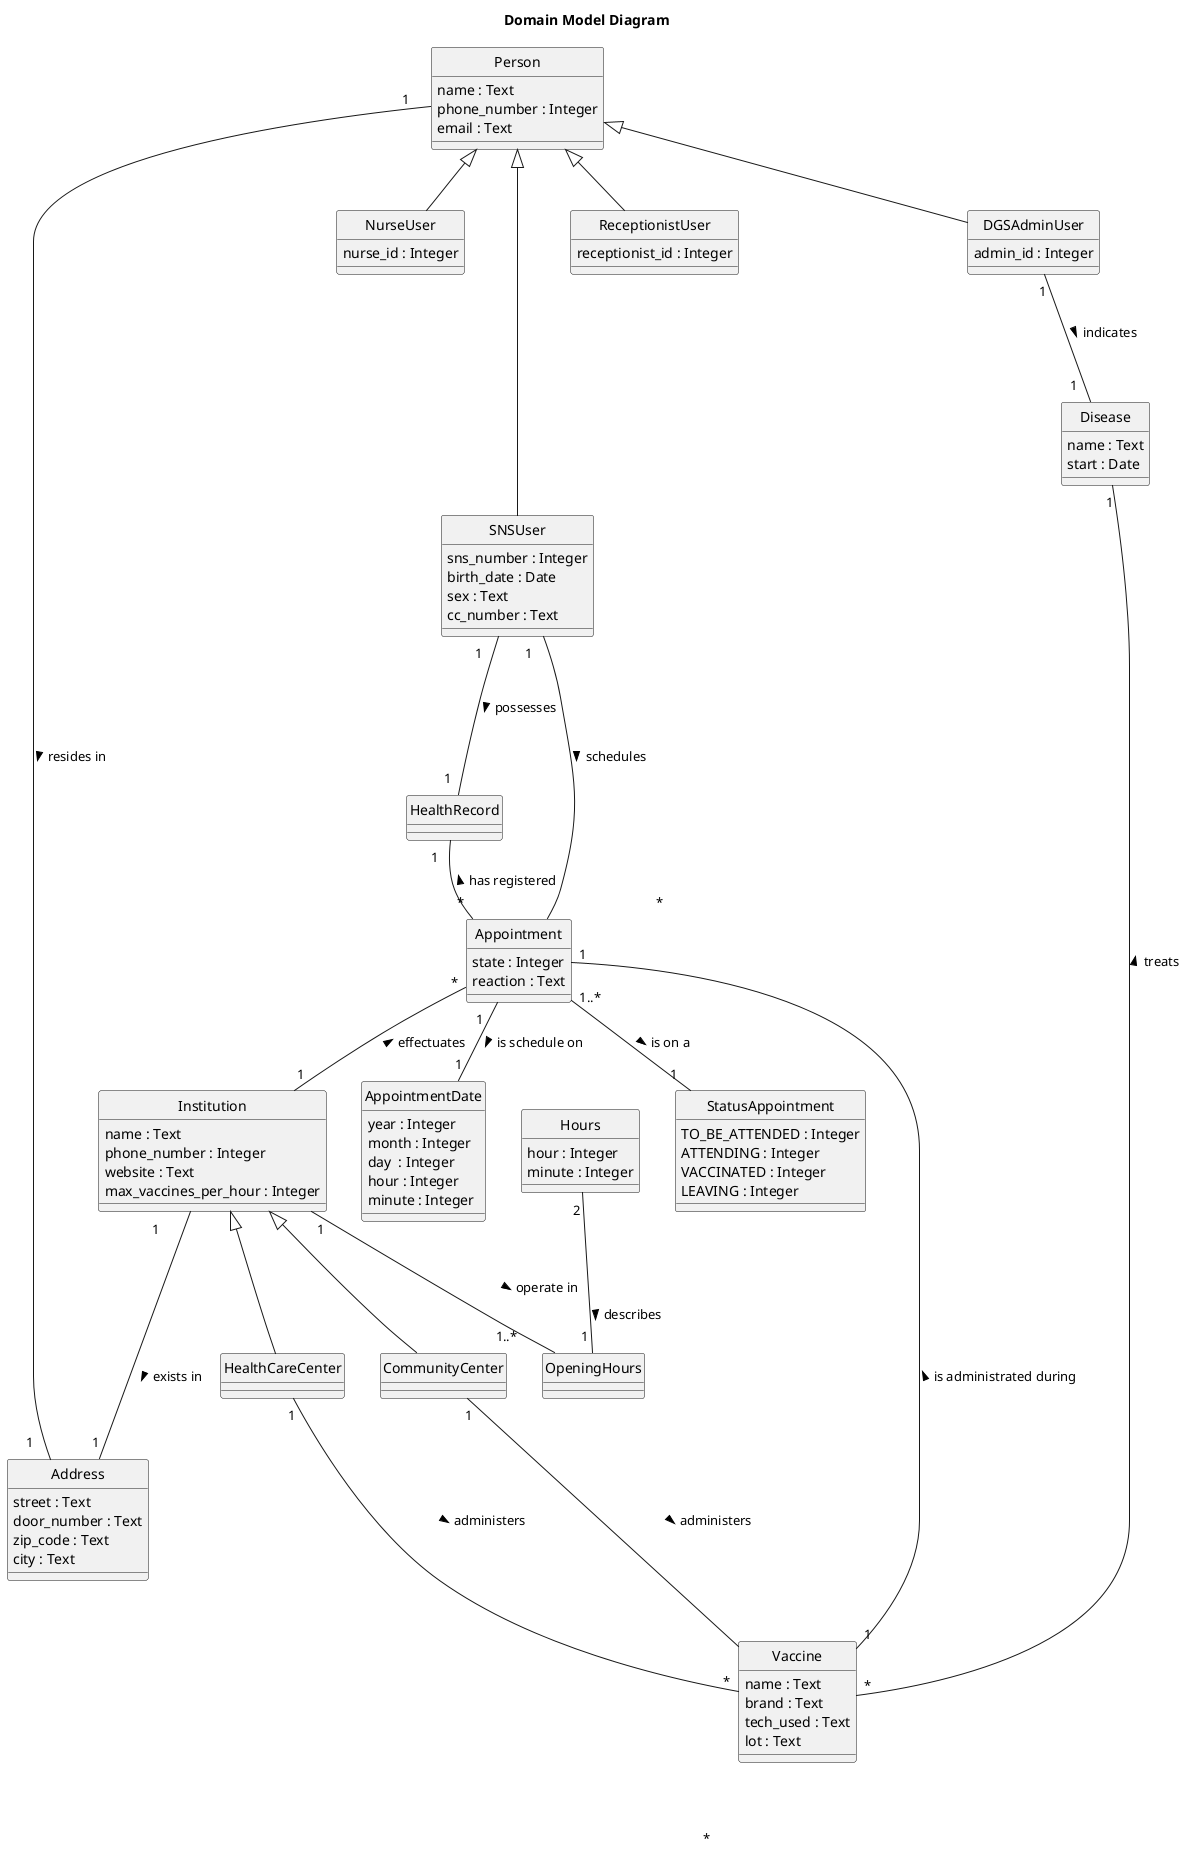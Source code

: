 @startuml
'https://plantuml.com/class-diagram

hide circle
top to bottom direction
'skinparam linetype ortho
title Domain Model Diagram

class Person {
    name : Text
    phone_number : Integer
    email : Text
}
class NurseUser {
    nurse_id : Integer
}
class SNSUser {
    sns_number : Integer
    birth_date : Date
    sex : Text
    cc_number : Text
}
class ReceptionistUser {
    receptionist_id : Integer
}
class DGSAdminUser {
    admin_id : Integer
}
class Vaccine {
    name : Text
    brand : Text
    tech_used : Text
    lot : Text
}
class Appointment {
    state : Integer
    reaction : Text
}
class StatusAppointment {
    TO_BE_ATTENDED : Integer
    ATTENDING : Integer
    VACCINATED : Integer
    LEAVING : Integer
}
class Institution {
    name : Text
    phone_number : Integer
    website : Text
    max_vaccines_per_hour : Integer
}
class HealthCareCenter {
}
class CommunityCenter {
}
class Address {
    street : Text
    door_number : Text
    zip_code : Text
    city : Text
}

class AppointmentDate {
    year : Integer
    month : Integer
    day  : Integer
    hour : Integer
    minute : Integer
}
class Hours {
    hour : Integer
    minute : Integer
}
class HealthRecord {
}
class OpeningHours {
}
class Disease {
    name : Text
    start : Date
}

Person <|-- NurseUser
Person <|---- SNSUser
Person <|-- ReceptionistUser
Person <|-- DGSAdminUser
Person "1    " - "1    "  Address: resides in >
Institution <|-- HealthCareCenter
Institution <|-- CommunityCenter
HealthCareCenter "1" --- "*" Vaccine: administers >
CommunityCenter "1" --- "\n \n \n \n \n \n \n \n \n \n *      " Vaccine: administers >
SNSUser "1    " --- "1  " HealthRecord: possesses >
HealthRecord "1   " -- "*" Appointment: < has registered
Institution "1        " --- "1 " Address: exists in >
Institution "1" -- "1..*                 " OpeningHours: operate in >
DGSAdminUser "1" -- "1   " Disease: "\n indicates >"
Appointment "                            *" --- "1    " SNSUser: < schedules
Appointment "*" -- "1" Institution: < effectuates
Appointment "1   " -- "1" AppointmentDate: is schedule on >
Appointment "1" -- "1  " Vaccine: < is administrated during
Appointment "1..*   " -- "1 " StatusAppointment: is on a >
Disease "1" -- "*" Vaccine: < treats
Hours "2 " -- "1 " OpeningHours: "\n \n \ndescribes >"

@enduml